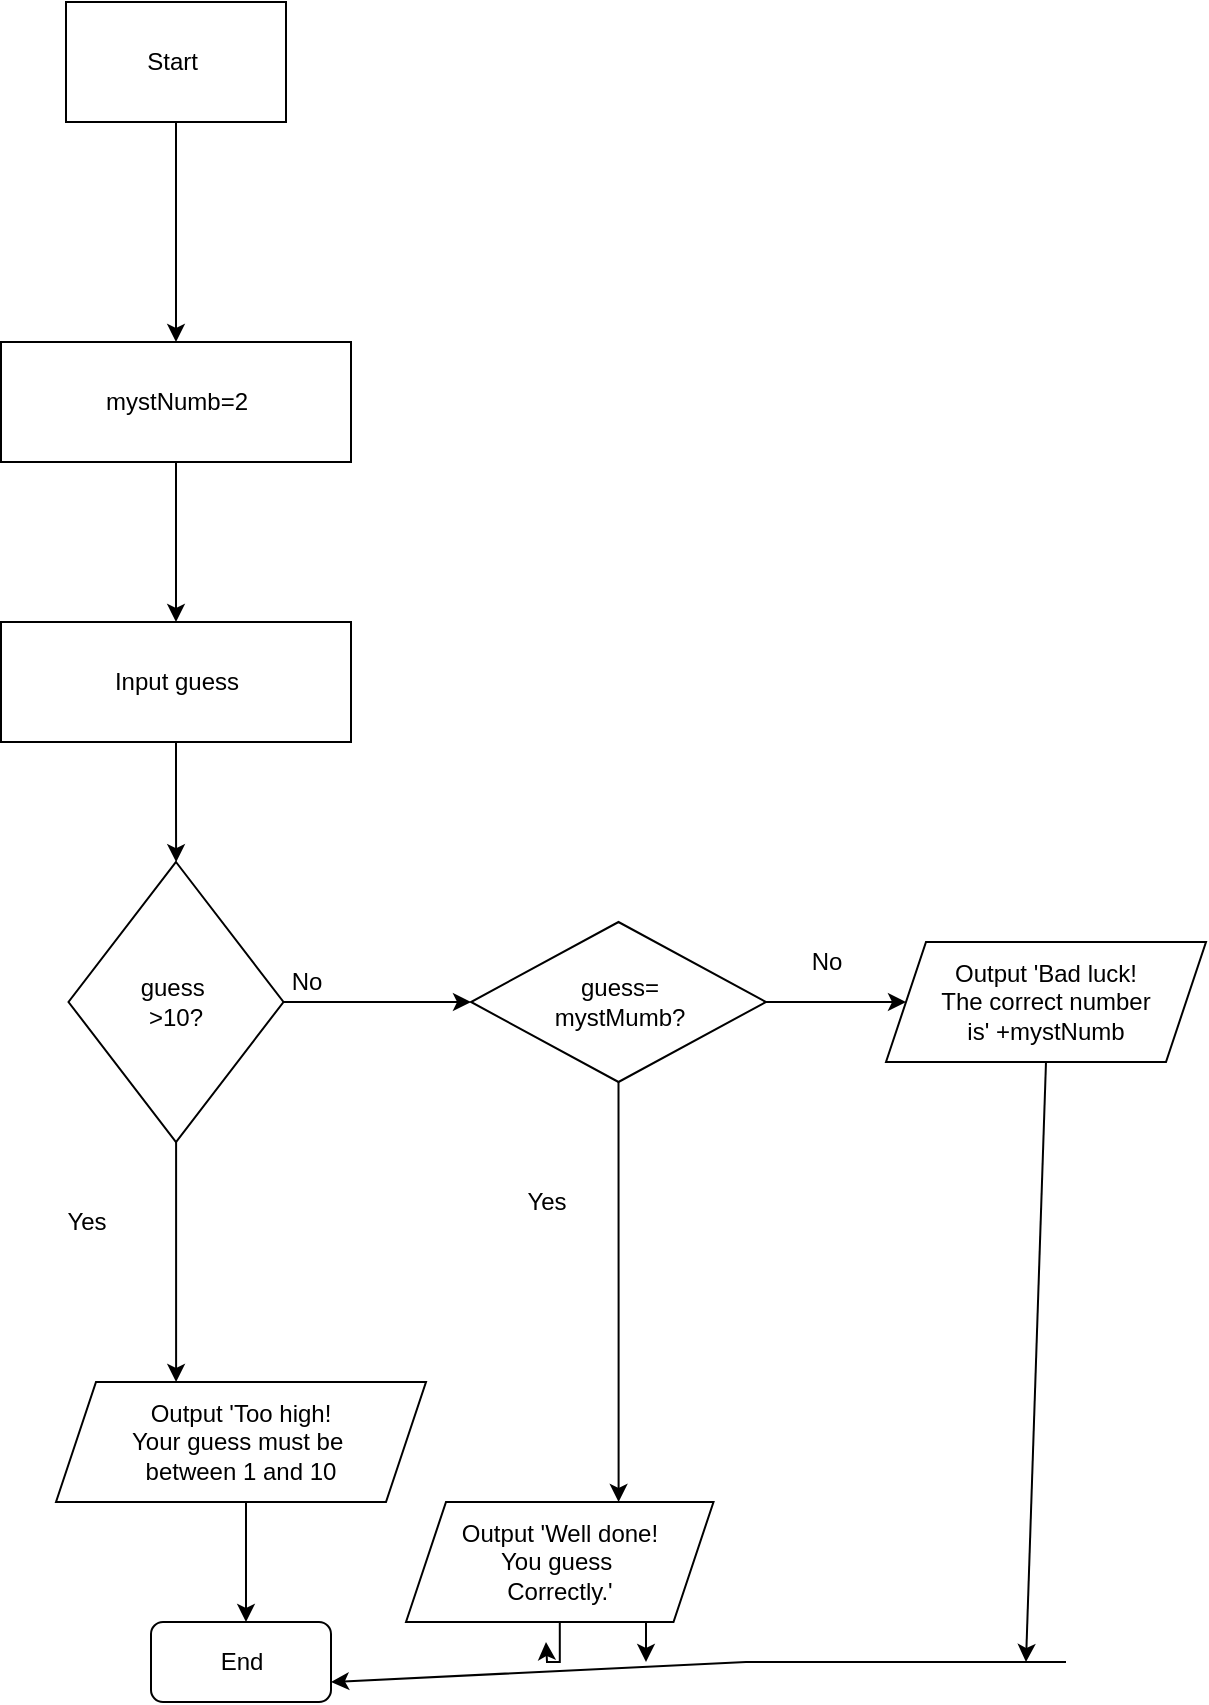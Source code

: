 <mxfile version="20.3.7" type="github"><diagram id="qPFvZht_at6l4lQCSOhc" name="หน้า-1"><mxGraphModel dx="379" dy="1056" grid="1" gridSize="10" guides="1" tooltips="1" connect="1" arrows="1" fold="1" page="1" pageScale="1" pageWidth="827" pageHeight="1169" math="0" shadow="0"><root><mxCell id="0"/><mxCell id="1" parent="0"/><mxCell id="21BXmW_pEVcYbwDtgloU-4" value="" style="edgeStyle=orthogonalEdgeStyle;rounded=0;orthogonalLoop=1;jettySize=auto;html=1;" parent="1" source="21BXmW_pEVcYbwDtgloU-2" target="21BXmW_pEVcYbwDtgloU-3" edge="1"><mxGeometry relative="1" as="geometry"><Array as="points"><mxPoint x="105" y="140"/><mxPoint x="105" y="140"/></Array></mxGeometry></mxCell><mxCell id="21BXmW_pEVcYbwDtgloU-2" value="Start&amp;nbsp;" style="rounded=0;whiteSpace=wrap;html=1;" parent="1" vertex="1"><mxGeometry x="50" y="20" width="110" height="60" as="geometry"/></mxCell><mxCell id="21BXmW_pEVcYbwDtgloU-7" value="" style="edgeStyle=orthogonalEdgeStyle;rounded=0;orthogonalLoop=1;jettySize=auto;html=1;" parent="1" source="21BXmW_pEVcYbwDtgloU-3" target="21BXmW_pEVcYbwDtgloU-6" edge="1"><mxGeometry relative="1" as="geometry"/></mxCell><mxCell id="21BXmW_pEVcYbwDtgloU-3" value="mystNumb=2" style="whiteSpace=wrap;html=1;rounded=0;" parent="1" vertex="1"><mxGeometry x="17.5" y="190" width="175" height="60" as="geometry"/></mxCell><mxCell id="21BXmW_pEVcYbwDtgloU-9" value="" style="edgeStyle=orthogonalEdgeStyle;rounded=0;orthogonalLoop=1;jettySize=auto;html=1;" parent="1" source="21BXmW_pEVcYbwDtgloU-6" target="21BXmW_pEVcYbwDtgloU-8" edge="1"><mxGeometry relative="1" as="geometry"/></mxCell><mxCell id="21BXmW_pEVcYbwDtgloU-6" value="Input guess" style="whiteSpace=wrap;html=1;rounded=0;" parent="1" vertex="1"><mxGeometry x="17.5" y="330" width="175" height="60" as="geometry"/></mxCell><mxCell id="21BXmW_pEVcYbwDtgloU-12" value="" style="edgeStyle=orthogonalEdgeStyle;rounded=0;orthogonalLoop=1;jettySize=auto;html=1;" parent="1" source="21BXmW_pEVcYbwDtgloU-8" target="21BXmW_pEVcYbwDtgloU-11" edge="1"><mxGeometry relative="1" as="geometry"/></mxCell><mxCell id="21BXmW_pEVcYbwDtgloU-17" value="" style="edgeStyle=orthogonalEdgeStyle;rounded=0;orthogonalLoop=1;jettySize=auto;html=1;" parent="1" source="21BXmW_pEVcYbwDtgloU-8" target="21BXmW_pEVcYbwDtgloU-16" edge="1"><mxGeometry relative="1" as="geometry"><Array as="points"><mxPoint x="105" y="700"/><mxPoint x="105" y="700"/></Array></mxGeometry></mxCell><mxCell id="21BXmW_pEVcYbwDtgloU-8" value="guess&amp;nbsp;&lt;br&gt;&amp;gt;10?" style="rhombus;whiteSpace=wrap;html=1;rounded=0;" parent="1" vertex="1"><mxGeometry x="51.25" y="450" width="107.5" height="140" as="geometry"/></mxCell><mxCell id="21BXmW_pEVcYbwDtgloU-15" value="" style="edgeStyle=orthogonalEdgeStyle;rounded=0;orthogonalLoop=1;jettySize=auto;html=1;" parent="1" source="21BXmW_pEVcYbwDtgloU-11" target="21BXmW_pEVcYbwDtgloU-14" edge="1"><mxGeometry relative="1" as="geometry"/></mxCell><mxCell id="21BXmW_pEVcYbwDtgloU-20" value="" style="edgeStyle=orthogonalEdgeStyle;rounded=0;orthogonalLoop=1;jettySize=auto;html=1;exitX=0.5;exitY=1;exitDx=0;exitDy=0;" parent="1" source="21BXmW_pEVcYbwDtgloU-11" target="21BXmW_pEVcYbwDtgloU-19" edge="1"><mxGeometry relative="1" as="geometry"><Array as="points"><mxPoint x="326" y="670"/><mxPoint x="326" y="670"/></Array></mxGeometry></mxCell><mxCell id="21BXmW_pEVcYbwDtgloU-11" value="guess=&lt;br&gt;mystMumb?" style="rhombus;whiteSpace=wrap;html=1;rounded=0;" parent="1" vertex="1"><mxGeometry x="252.5" y="480" width="147.5" height="80" as="geometry"/></mxCell><mxCell id="21BXmW_pEVcYbwDtgloU-13" value="No" style="text;html=1;align=center;verticalAlign=middle;resizable=0;points=[];autosize=1;strokeColor=none;fillColor=none;" parent="1" vertex="1"><mxGeometry x="150" y="495" width="40" height="30" as="geometry"/></mxCell><mxCell id="21BXmW_pEVcYbwDtgloU-14" value="Output 'Bad luck!&lt;br&gt;The correct number&lt;br&gt;is' +mystNumb" style="shape=parallelogram;perimeter=parallelogramPerimeter;whiteSpace=wrap;html=1;fixedSize=1;rounded=0;" parent="1" vertex="1"><mxGeometry x="460" y="490" width="160" height="60" as="geometry"/></mxCell><mxCell id="21BXmW_pEVcYbwDtgloU-16" value="Output 'Too high!&lt;br&gt;Your guess must be&amp;nbsp;&lt;br&gt;between 1 and 10" style="shape=parallelogram;perimeter=parallelogramPerimeter;whiteSpace=wrap;html=1;fixedSize=1;rounded=0;" parent="1" vertex="1"><mxGeometry x="45" y="710" width="185" height="60" as="geometry"/></mxCell><mxCell id="21BXmW_pEVcYbwDtgloU-21" value="" style="endArrow=classic;html=1;rounded=0;exitX=0.5;exitY=1;exitDx=0;exitDy=0;" parent="1" source="21BXmW_pEVcYbwDtgloU-14" edge="1"><mxGeometry width="50" height="50" relative="1" as="geometry"><mxPoint x="490" y="690" as="sourcePoint"/><mxPoint x="530" y="850" as="targetPoint"/></mxGeometry></mxCell><mxCell id="21BXmW_pEVcYbwDtgloU-26" value="" style="endArrow=classic;html=1;rounded=0;startArrow=none;" parent="1" edge="1" source="21BXmW_pEVcYbwDtgloU-19"><mxGeometry width="50" height="50" relative="1" as="geometry"><mxPoint x="340" y="770" as="sourcePoint"/><mxPoint x="340" y="850" as="targetPoint"/><Array as="points"><mxPoint x="340" y="770"/></Array></mxGeometry></mxCell><mxCell id="21BXmW_pEVcYbwDtgloU-27" value="" style="endArrow=classic;html=1;rounded=0;" parent="1" edge="1"><mxGeometry width="50" height="50" relative="1" as="geometry"><mxPoint x="140" y="810" as="sourcePoint"/><mxPoint x="140" y="830" as="targetPoint"/><Array as="points"><mxPoint x="140" y="770"/></Array></mxGeometry></mxCell><mxCell id="21BXmW_pEVcYbwDtgloU-28" value="End" style="rounded=1;whiteSpace=wrap;html=1;" parent="1" vertex="1"><mxGeometry x="92.5" y="830" width="90" height="40" as="geometry"/></mxCell><mxCell id="21BXmW_pEVcYbwDtgloU-29" value="" style="endArrow=classic;html=1;rounded=0;" parent="1" edge="1"><mxGeometry width="50" height="50" relative="1" as="geometry"><mxPoint x="550" y="850" as="sourcePoint"/><mxPoint x="182.5" y="860" as="targetPoint"/><Array as="points"><mxPoint x="390" y="850"/></Array></mxGeometry></mxCell><mxCell id="21BXmW_pEVcYbwDtgloU-30" value="No" style="text;html=1;align=center;verticalAlign=middle;resizable=0;points=[];autosize=1;strokeColor=none;fillColor=none;" parent="1" vertex="1"><mxGeometry x="410" y="485" width="40" height="30" as="geometry"/></mxCell><mxCell id="21BXmW_pEVcYbwDtgloU-31" value="Yes" style="text;html=1;align=center;verticalAlign=middle;resizable=0;points=[];autosize=1;strokeColor=none;fillColor=none;" parent="1" vertex="1"><mxGeometry x="270" y="605" width="40" height="30" as="geometry"/></mxCell><mxCell id="21BXmW_pEVcYbwDtgloU-32" value="Yes" style="text;html=1;align=center;verticalAlign=middle;resizable=0;points=[];autosize=1;strokeColor=none;fillColor=none;" parent="1" vertex="1"><mxGeometry x="40" y="615" width="40" height="30" as="geometry"/></mxCell><mxCell id="_gJ-YjFfMXzkaI3gk9IP-2" style="edgeStyle=orthogonalEdgeStyle;rounded=0;orthogonalLoop=1;jettySize=auto;html=1;" edge="1" parent="1" source="21BXmW_pEVcYbwDtgloU-19"><mxGeometry relative="1" as="geometry"><mxPoint x="290" y="840" as="targetPoint"/></mxGeometry></mxCell><mxCell id="21BXmW_pEVcYbwDtgloU-19" value="Output 'Well done!&lt;br&gt;You guess&amp;nbsp;&lt;br&gt;Correctly.'" style="shape=parallelogram;perimeter=parallelogramPerimeter;whiteSpace=wrap;html=1;fixedSize=1;rounded=0;" parent="1" vertex="1"><mxGeometry x="220" y="770" width="153.75" height="60" as="geometry"/></mxCell><mxCell id="_gJ-YjFfMXzkaI3gk9IP-1" value="" style="endArrow=none;html=1;rounded=0;" edge="1" parent="1" target="21BXmW_pEVcYbwDtgloU-19"><mxGeometry width="50" height="50" relative="1" as="geometry"><mxPoint x="340" y="770" as="sourcePoint"/><mxPoint x="340" y="850" as="targetPoint"/><Array as="points"/></mxGeometry></mxCell></root></mxGraphModel></diagram></mxfile>